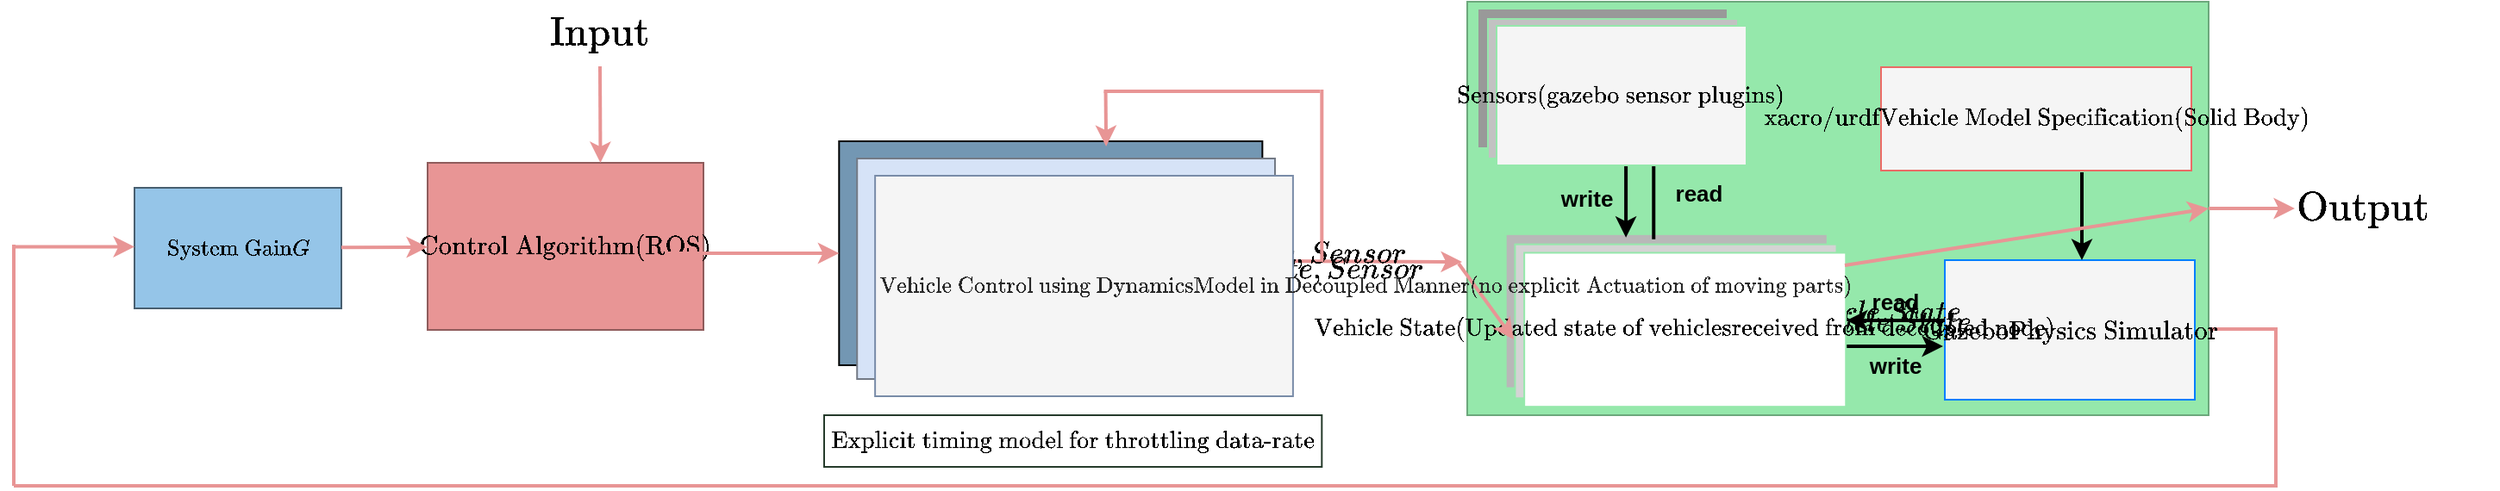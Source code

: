 <mxfile version="12.8.4" type="device"><diagram id="dx3MsmEESIZWaH3TW13t" name="Page-1"><mxGraphModel dx="1527" dy="323" grid="1" gridSize="10" guides="1" tooltips="1" connect="1" arrows="1" fold="1" page="1" pageScale="1" pageWidth="850" pageHeight="1100" math="1" shadow="0"><root><mxCell id="0"/><mxCell id="1" parent="0"/><mxCell id="SgDIdUMoVZss3ZcZZ9UP-2" value="" style="rounded=0;whiteSpace=wrap;html=1;fillColor=#95e8ab;strokeColor=#6CA87C;align=left;" vertex="1" parent="1"><mxGeometry x="193" y="230" width="430" height="240" as="geometry"/></mxCell><mxCell id="SgDIdUMoVZss3ZcZZ9UP-3" value="" style="endArrow=classic;html=1;exitX=1;exitY=0.5;exitDx=0;exitDy=0;strokeWidth=2;strokeColor=#e89595;" edge="1" parent="1" source="SgDIdUMoVZss3ZcZZ9UP-2"><mxGeometry width="50" height="50" relative="1" as="geometry"><mxPoint x="433" y="420" as="sourcePoint"/><mxPoint x="673" y="350" as="targetPoint"/></mxGeometry></mxCell><mxCell id="SgDIdUMoVZss3ZcZZ9UP-4" value="" style="endArrow=none;html=1;exitX=1;exitY=0.5;exitDx=0;exitDy=0;strokeWidth=2;strokeColor=#e89595;endFill=0;" edge="1" parent="1"><mxGeometry width="50" height="50" relative="1" as="geometry"><mxPoint x="623" y="420" as="sourcePoint"/><mxPoint x="663" y="420" as="targetPoint"/></mxGeometry></mxCell><mxCell id="SgDIdUMoVZss3ZcZZ9UP-5" value="" style="endArrow=none;html=1;strokeWidth=2;strokeColor=#e89595;endFill=0;" edge="1" parent="1"><mxGeometry width="50" height="50" relative="1" as="geometry"><mxPoint x="662" y="420" as="sourcePoint"/><mxPoint x="662" y="510" as="targetPoint"/></mxGeometry></mxCell><mxCell id="SgDIdUMoVZss3ZcZZ9UP-6" value="" style="endArrow=none;html=1;strokeWidth=2;strokeColor=#e89595;endFill=0;" edge="1" parent="1"><mxGeometry width="50" height="50" relative="1" as="geometry"><mxPoint x="-650" y="511" as="sourcePoint"/><mxPoint x="663" y="511" as="targetPoint"/></mxGeometry></mxCell><mxCell id="SgDIdUMoVZss3ZcZZ9UP-7" value="&lt;font style=&quot;font-size: 11px&quot;&gt;$$\text{System Gain}\\G$$&lt;/font&gt;" style="rounded=0;whiteSpace=wrap;html=1;fillColor=#95c5e8;strokeColor=#485F70;align=center;" vertex="1" parent="1"><mxGeometry x="-580" y="338" width="120" height="70" as="geometry"/></mxCell><mxCell id="SgDIdUMoVZss3ZcZZ9UP-8" value="" style="endArrow=none;html=1;strokeWidth=2;strokeColor=#e89595;endFill=0;" edge="1" parent="1"><mxGeometry width="50" height="50" relative="1" as="geometry"><mxPoint x="-650" y="371" as="sourcePoint"/><mxPoint x="-650" y="511" as="targetPoint"/></mxGeometry></mxCell><mxCell id="SgDIdUMoVZss3ZcZZ9UP-9" value="" style="endArrow=classic;html=1;exitX=1;exitY=0.5;exitDx=0;exitDy=0;strokeWidth=2;strokeColor=#e89595;" edge="1" parent="1"><mxGeometry width="50" height="50" relative="1" as="geometry"><mxPoint x="-650" y="372.29" as="sourcePoint"/><mxPoint x="-580" y="372.29" as="targetPoint"/></mxGeometry></mxCell><mxCell id="SgDIdUMoVZss3ZcZZ9UP-10" value="&lt;font style=&quot;font-size: 13px&quot; color=&quot;#000000&quot;&gt;$$\text{Control Algorithm}\\\text{(ROS)}$$&lt;/font&gt;" style="rounded=0;whiteSpace=wrap;html=1;fillColor=#E89595;strokeColor=#8F5C5C;align=center;fontColor=#ffffff;" vertex="1" parent="1"><mxGeometry x="-410" y="323.5" width="160" height="97" as="geometry"/></mxCell><mxCell id="SgDIdUMoVZss3ZcZZ9UP-11" value="" style="endArrow=classic;html=1;strokeWidth=2;strokeColor=#e89595;" edge="1" parent="1" source="SgDIdUMoVZss3ZcZZ9UP-7" target="SgDIdUMoVZss3ZcZZ9UP-10"><mxGeometry width="50" height="50" relative="1" as="geometry"><mxPoint x="-710" y="378" as="sourcePoint"/><mxPoint x="-640" y="378" as="targetPoint"/></mxGeometry></mxCell><mxCell id="SgDIdUMoVZss3ZcZZ9UP-12" value="" style="endArrow=classic;html=1;strokeWidth=2;strokeColor=#e89595;" edge="1" parent="1"><mxGeometry width="50" height="50" relative="1" as="geometry"><mxPoint x="-20" y="380" as="sourcePoint"/><mxPoint x="190" y="381" as="targetPoint"/></mxGeometry></mxCell><mxCell id="SgDIdUMoVZss3ZcZZ9UP-13" value="&lt;font style=&quot;font-size: 20px&quot;&gt;$$\text{Output}$$&lt;/font&gt;" style="text;html=1;strokeColor=none;fillColor=none;align=center;verticalAlign=middle;whiteSpace=wrap;rounded=0;" vertex="1" parent="1"><mxGeometry x="693" y="339" width="40" height="20" as="geometry"/></mxCell><mxCell id="SgDIdUMoVZss3ZcZZ9UP-14" value="" style="endArrow=classic;html=1;strokeWidth=2;strokeColor=#e89595;entryX=0.454;entryY=-0.013;entryDx=0;entryDy=0;entryPerimeter=0;" edge="1" parent="1"><mxGeometry width="50" height="50" relative="1" as="geometry"><mxPoint x="-310" y="267.5" as="sourcePoint"/><mxPoint x="-309.74" y="323.502" as="targetPoint"/><Array as="points"/></mxGeometry></mxCell><mxCell id="SgDIdUMoVZss3ZcZZ9UP-15" value="&lt;font style=&quot;font-size: 20px&quot;&gt;$$\text{Input}$$&lt;/font&gt;" style="text;html=1;strokeColor=none;fillColor=none;align=center;verticalAlign=middle;whiteSpace=wrap;rounded=0;" vertex="1" parent="1"><mxGeometry x="-330" y="237.5" width="40" height="20" as="geometry"/></mxCell><mxCell id="SgDIdUMoVZss3ZcZZ9UP-16" value="&lt;span style=&quot;text-align: left ; background-color: rgb(255 , 184 , 250)&quot;&gt;&lt;font style=&quot;font-size: 13px&quot;&gt;$$\text{Gazebo}\\\text{Physics Simulator}$$&lt;/font&gt;&lt;/span&gt;" style="rounded=0;whiteSpace=wrap;html=1;fillColor=#F5F5F5;strokeColor=#007FFF;align=center;" vertex="1" parent="1"><mxGeometry x="470" y="380" width="145" height="81" as="geometry"/></mxCell><mxCell id="SgDIdUMoVZss3ZcZZ9UP-17" value="" style="group" vertex="1" connectable="0" parent="1"><mxGeometry x="413" y="393.5" width="57" height="57.5" as="geometry"/></mxCell><mxCell id="SgDIdUMoVZss3ZcZZ9UP-18" value="" style="endArrow=classic;html=1;strokeWidth=2;" edge="1" parent="SgDIdUMoVZss3ZcZZ9UP-17"><mxGeometry width="50" height="50" relative="1" as="geometry"><mxPoint y="36.5" as="sourcePoint"/><mxPoint x="56" y="36.5" as="targetPoint"/></mxGeometry></mxCell><mxCell id="SgDIdUMoVZss3ZcZZ9UP-19" value="&lt;font style=&quot;font-size: 13px&quot;&gt;&lt;b&gt;read&lt;/b&gt;&lt;/font&gt;" style="text;html=1;align=center;verticalAlign=middle;resizable=0;points=[];autosize=1;" vertex="1" parent="SgDIdUMoVZss3ZcZZ9UP-17"><mxGeometry x="8" width="40" height="20" as="geometry"/></mxCell><mxCell id="SgDIdUMoVZss3ZcZZ9UP-20" value="" style="endArrow=classic;html=1;strokeWidth=2;" edge="1" parent="SgDIdUMoVZss3ZcZZ9UP-17"><mxGeometry width="50" height="50" relative="1" as="geometry"><mxPoint x="57" y="21.5" as="sourcePoint"/><mxPoint y="21.5" as="targetPoint"/></mxGeometry></mxCell><mxCell id="SgDIdUMoVZss3ZcZZ9UP-21" value="&lt;font style=&quot;font-size: 13px&quot;&gt;&lt;b&gt;write&lt;/b&gt;&lt;/font&gt;" style="text;html=1;align=center;verticalAlign=middle;resizable=0;points=[];autosize=1;" vertex="1" parent="SgDIdUMoVZss3ZcZZ9UP-17"><mxGeometry x="3" y="37.5" width="50" height="20" as="geometry"/></mxCell><mxCell id="SgDIdUMoVZss3ZcZZ9UP-22" value="" style="group" vertex="1" connectable="0" parent="1"><mxGeometry x="210" y="361" width="208" height="109" as="geometry"/></mxCell><mxCell id="SgDIdUMoVZss3ZcZZ9UP-23" value="" style="group" vertex="1" connectable="0" parent="SgDIdUMoVZss3ZcZZ9UP-22"><mxGeometry width="208" height="109" as="geometry"/></mxCell><mxCell id="SgDIdUMoVZss3ZcZZ9UP-24" value="&lt;font style=&quot;font-size: 15px&quot;&gt;$$~~Vehicle~Dynamics\\Vehicle~State$$&lt;/font&gt;" style="rounded=0;whiteSpace=wrap;html=1;fillColor=#B8B8B8;strokeColor=#95e8ab;align=left;" vertex="1" parent="SgDIdUMoVZss3ZcZZ9UP-23"><mxGeometry x="5.361" y="3.928" width="186.557" height="89.36" as="geometry"/></mxCell><mxCell id="SgDIdUMoVZss3ZcZZ9UP-25" value="&lt;font style=&quot;font-size: 15px&quot;&gt;$$~~Vehicle~Dynamics\\Vehicle~State$$&lt;/font&gt;" style="rounded=0;whiteSpace=wrap;html=1;fillColor=#D4D4D4;strokeColor=#95e8ab;align=left;" vertex="1" parent="SgDIdUMoVZss3ZcZZ9UP-23"><mxGeometry x="10.722" y="9.82" width="186.557" height="89.36" as="geometry"/></mxCell><mxCell id="SgDIdUMoVZss3ZcZZ9UP-26" value="&lt;div&gt;&lt;font style=&quot;font-size: 12px&quot;&gt;$$\text{Vehicle State}\\\text{(Updated state of vehicles}\\\text{received from decoupled node)}$$&lt;/font&gt;&lt;/div&gt;" style="rounded=0;whiteSpace=wrap;html=1;fillColor=#FFFFFF;strokeColor=#95e8ab;align=center;" vertex="1" parent="SgDIdUMoVZss3ZcZZ9UP-23"><mxGeometry x="16.082" y="14.73" width="186.557" height="89.36" as="geometry"/></mxCell><mxCell id="SgDIdUMoVZss3ZcZZ9UP-27" value="" style="group" vertex="1" connectable="0" parent="SgDIdUMoVZss3ZcZZ9UP-23"><mxGeometry x="52.268" y="-48.854" width="61.649" height="55.973" as="geometry"/></mxCell><mxCell id="SgDIdUMoVZss3ZcZZ9UP-28" value="" style="group;rotation=90;container=1;" vertex="1" connectable="0" parent="SgDIdUMoVZss3ZcZZ9UP-27"><mxGeometry x="0.268" y="-0.245" width="61.113" height="56.464" as="geometry"/></mxCell><mxCell id="SgDIdUMoVZss3ZcZZ9UP-29" value="" style="group;container=1;" vertex="1" connectable="0" parent="SgDIdUMoVZss3ZcZZ9UP-28"><mxGeometry x="-25.732" width="64.33" height="55.973" as="geometry"/></mxCell><mxCell id="SgDIdUMoVZss3ZcZZ9UP-30" value="" style="group" vertex="1" connectable="0" parent="SgDIdUMoVZss3ZcZZ9UP-29"><mxGeometry width="64.33" height="55.973" as="geometry"/></mxCell><mxCell id="SgDIdUMoVZss3ZcZZ9UP-31" value="" style="endArrow=classic;html=1;strokeWidth=2;" edge="1" parent="SgDIdUMoVZss3ZcZZ9UP-30"><mxGeometry width="50" height="50" relative="1" as="geometry"><mxPoint x="48.247" as="sourcePoint"/><mxPoint x="48.247" y="54.991" as="targetPoint"/></mxGeometry></mxCell><mxCell id="SgDIdUMoVZss3ZcZZ9UP-32" value="" style="endArrow=classic;html=1;strokeWidth=2;" edge="1" parent="SgDIdUMoVZss3ZcZZ9UP-30"><mxGeometry width="50" height="50" relative="1" as="geometry"><mxPoint x="64.33" y="55.973" as="sourcePoint"/><mxPoint x="64.33" as="targetPoint"/></mxGeometry></mxCell><mxCell id="SgDIdUMoVZss3ZcZZ9UP-33" value="&lt;font style=&quot;font-size: 13px&quot;&gt;&lt;b&gt;write&lt;/b&gt;&lt;/font&gt;" style="text;html=1;align=center;verticalAlign=middle;resizable=0;points=[];autosize=1;rotation=0;" vertex="1" parent="SgDIdUMoVZss3ZcZZ9UP-30"><mxGeometry y="22.34" width="50" height="20" as="geometry"/></mxCell><mxCell id="SgDIdUMoVZss3ZcZZ9UP-34" value="" style="group" vertex="1" connectable="0" parent="1"><mxGeometry x="473" y="278" width="190" height="102" as="geometry"/></mxCell><mxCell id="SgDIdUMoVZss3ZcZZ9UP-35" value="$$\text{xacro/urdf}\\\text{Vehicle Model Specification}\\\text{(Solid Body)}$$" style="rounded=0;whiteSpace=wrap;html=1;strokeColor=#EA6B66;fillColor=#F5F5F5;" vertex="1" parent="SgDIdUMoVZss3ZcZZ9UP-34"><mxGeometry x="-40" y="-10" width="180" height="60" as="geometry"/></mxCell><mxCell id="SgDIdUMoVZss3ZcZZ9UP-36" value="" style="endArrow=classic;html=1;strokeWidth=2;" edge="1" parent="SgDIdUMoVZss3ZcZZ9UP-34"><mxGeometry width="50" height="50" relative="1" as="geometry"><mxPoint x="76.5" y="51" as="sourcePoint"/><mxPoint x="76.5" y="102" as="targetPoint"/></mxGeometry></mxCell><mxCell id="SgDIdUMoVZss3ZcZZ9UP-37" value="" style="endArrow=classic;html=1;strokeWidth=2;strokeColor=#e89595;entryX=1;entryY=0.5;entryDx=0;entryDy=0;" edge="1" parent="1" target="SgDIdUMoVZss3ZcZZ9UP-2"><mxGeometry width="50" height="50" relative="1" as="geometry"><mxPoint x="412" y="383" as="sourcePoint"/><mxPoint x="682.42" y="150" as="targetPoint"/></mxGeometry></mxCell><mxCell id="SgDIdUMoVZss3ZcZZ9UP-38" value="" style="endArrow=classic;html=1;strokeWidth=2;strokeColor=#e89595;" edge="1" parent="1"><mxGeometry width="50" height="50" relative="1" as="geometry"><mxPoint x="188" y="382" as="sourcePoint"/><mxPoint x="220" y="426" as="targetPoint"/></mxGeometry></mxCell><mxCell id="SgDIdUMoVZss3ZcZZ9UP-39" value="" style="group" vertex="1" connectable="0" parent="1"><mxGeometry x="199" y="234" width="156" height="91" as="geometry"/></mxCell><mxCell id="SgDIdUMoVZss3ZcZZ9UP-40" value="&lt;font style=&quot;font-size: 17px&quot;&gt;$$\text{Sensors}$$&lt;/font&gt;" style="rounded=0;whiteSpace=wrap;html=1;fillColor=#999999;strokeColor=#95e8ab;align=center;" vertex="1" parent="SgDIdUMoVZss3ZcZZ9UP-39"><mxGeometry width="145" height="81" as="geometry"/></mxCell><mxCell id="SgDIdUMoVZss3ZcZZ9UP-41" value="&lt;font style=&quot;font-size: 17px&quot;&gt;$$\text{Sensors}$$&lt;/font&gt;" style="rounded=0;whiteSpace=wrap;html=1;fillColor=#C2C2C2;strokeColor=#95e8ab;align=center;" vertex="1" parent="SgDIdUMoVZss3ZcZZ9UP-39"><mxGeometry x="6" y="6" width="145" height="81" as="geometry"/></mxCell><mxCell id="SgDIdUMoVZss3ZcZZ9UP-42" value="&lt;font style=&quot;font-size: 12px&quot;&gt;$$\text{Sensors}\\\text{(gazebo sensor plugins)}$$&lt;/font&gt;" style="rounded=0;whiteSpace=wrap;html=1;fillColor=#F5F5F5;strokeColor=#95e8ab;align=center;" vertex="1" parent="SgDIdUMoVZss3ZcZZ9UP-39"><mxGeometry x="11" y="10" width="145" height="81" as="geometry"/></mxCell><mxCell id="SgDIdUMoVZss3ZcZZ9UP-43" value="&lt;font style=&quot;font-size: 13px&quot;&gt;&lt;b&gt;read&lt;/b&gt;&lt;/font&gt;" style="text;html=1;align=center;verticalAlign=middle;resizable=0;points=[];autosize=1;rotation=0;" vertex="1" parent="1"><mxGeometry x="307" y="331" width="40" height="20" as="geometry"/></mxCell><mxCell id="SgDIdUMoVZss3ZcZZ9UP-45" value="" style="group" vertex="1" connectable="0" parent="1"><mxGeometry x="-171.34" y="281" width="280" height="178" as="geometry"/></mxCell><mxCell id="SgDIdUMoVZss3ZcZZ9UP-46" value="&lt;font style=&quot;font-size: 15px&quot;&gt;$$~~Vehicle~Dynamics\\Vehicle~State, Sensor$$&lt;/font&gt;" style="rounded=0;whiteSpace=wrap;html=1;fillColor=#7397B3;strokeColor=#000000;align=left;" vertex="1" parent="SgDIdUMoVZss3ZcZZ9UP-45"><mxGeometry y="30" width="245.522" height="130" as="geometry"/></mxCell><mxCell id="SgDIdUMoVZss3ZcZZ9UP-47" value="&lt;font style=&quot;font-size: 15px&quot;&gt;$$~~Vehicle~Dynamics\\Vehicle~State, Sensor$$&lt;/font&gt;" style="rounded=0;whiteSpace=wrap;html=1;fillColor=#D6E3F7;strokeColor=#737A85;align=left;" vertex="1" parent="SgDIdUMoVZss3ZcZZ9UP-45"><mxGeometry x="10.448" y="40" width="242.388" height="128" as="geometry"/></mxCell><mxCell id="SgDIdUMoVZss3ZcZZ9UP-48" value="&lt;font style=&quot;font-size: 11px&quot; color=&quot;#292929&quot;&gt;$$\text{Vehicle Control using Dynamics}\\\text{Model in Decoupled Manner}\\\text{(no explicit Actuation of moving parts)}$$&lt;/font&gt;" style="rounded=0;whiteSpace=wrap;html=1;fillColor=#F5F5F5;strokeColor=#798CA8;align=left;" vertex="1" parent="SgDIdUMoVZss3ZcZZ9UP-45"><mxGeometry x="20.896" y="50" width="242.388" height="128" as="geometry"/></mxCell><mxCell id="SgDIdUMoVZss3ZcZZ9UP-50" value="" style="endArrow=none;html=1;strokeWidth=2;strokeColor=#e89595;endFill=0;" edge="1" parent="SgDIdUMoVZss3ZcZZ9UP-45"><mxGeometry width="50" height="50" relative="1" as="geometry"><mxPoint x="153.582" y="1" as="sourcePoint"/><mxPoint x="278.955" y="1" as="targetPoint"/></mxGeometry></mxCell><mxCell id="SgDIdUMoVZss3ZcZZ9UP-51" value="" style="endArrow=classic;html=1;strokeWidth=2;strokeColor=#e89595;entryX=0.454;entryY=-0.013;entryDx=0;entryDy=0;entryPerimeter=0;" edge="1" parent="SgDIdUMoVZss3ZcZZ9UP-45"><mxGeometry width="50" height="50" relative="1" as="geometry"><mxPoint x="154.627" y="1" as="sourcePoint"/><mxPoint x="154.899" y="33.002" as="targetPoint"/><Array as="points"/></mxGeometry></mxCell><mxCell id="SgDIdUMoVZss3ZcZZ9UP-54" value="" style="endArrow=none;html=1;strokeWidth=2;strokeColor=#e89595;endFill=0;" edge="1" parent="SgDIdUMoVZss3ZcZZ9UP-45"><mxGeometry width="50" height="50" relative="1" as="geometry"><mxPoint x="280" as="sourcePoint"/><mxPoint x="280" y="100" as="targetPoint"/></mxGeometry></mxCell><mxCell id="SgDIdUMoVZss3ZcZZ9UP-52" value="&lt;font style=&quot;font-size: 12px&quot;&gt;$$\text{Explicit timing model for throttling data-rate}$$&lt;/font&gt;" style="rounded=0;whiteSpace=wrap;html=1;strokeColor=#253B2B;" vertex="1" parent="1"><mxGeometry x="-180" y="470" width="288.66" height="30" as="geometry"/></mxCell><mxCell id="SgDIdUMoVZss3ZcZZ9UP-55" value="" style="endArrow=classic;html=1;strokeWidth=2;strokeColor=#e89595;entryX=0;entryY=0.5;entryDx=0;entryDy=0;" edge="1" parent="1" target="SgDIdUMoVZss3ZcZZ9UP-46"><mxGeometry width="50" height="50" relative="1" as="geometry"><mxPoint x="-270" y="376" as="sourcePoint"/><mxPoint x="-420" y="383" as="targetPoint"/></mxGeometry></mxCell></root></mxGraphModel></diagram></mxfile>